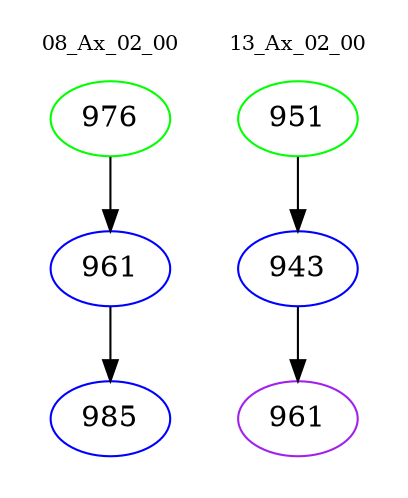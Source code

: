 digraph{
subgraph cluster_0 {
color = white
label = "08_Ax_02_00";
fontsize=10;
T0_976 [label="976", color="green"]
T0_976 -> T0_961 [color="black"]
T0_961 [label="961", color="blue"]
T0_961 -> T0_985 [color="black"]
T0_985 [label="985", color="blue"]
}
subgraph cluster_1 {
color = white
label = "13_Ax_02_00";
fontsize=10;
T1_951 [label="951", color="green"]
T1_951 -> T1_943 [color="black"]
T1_943 [label="943", color="blue"]
T1_943 -> T1_961 [color="black"]
T1_961 [label="961", color="purple"]
}
}

